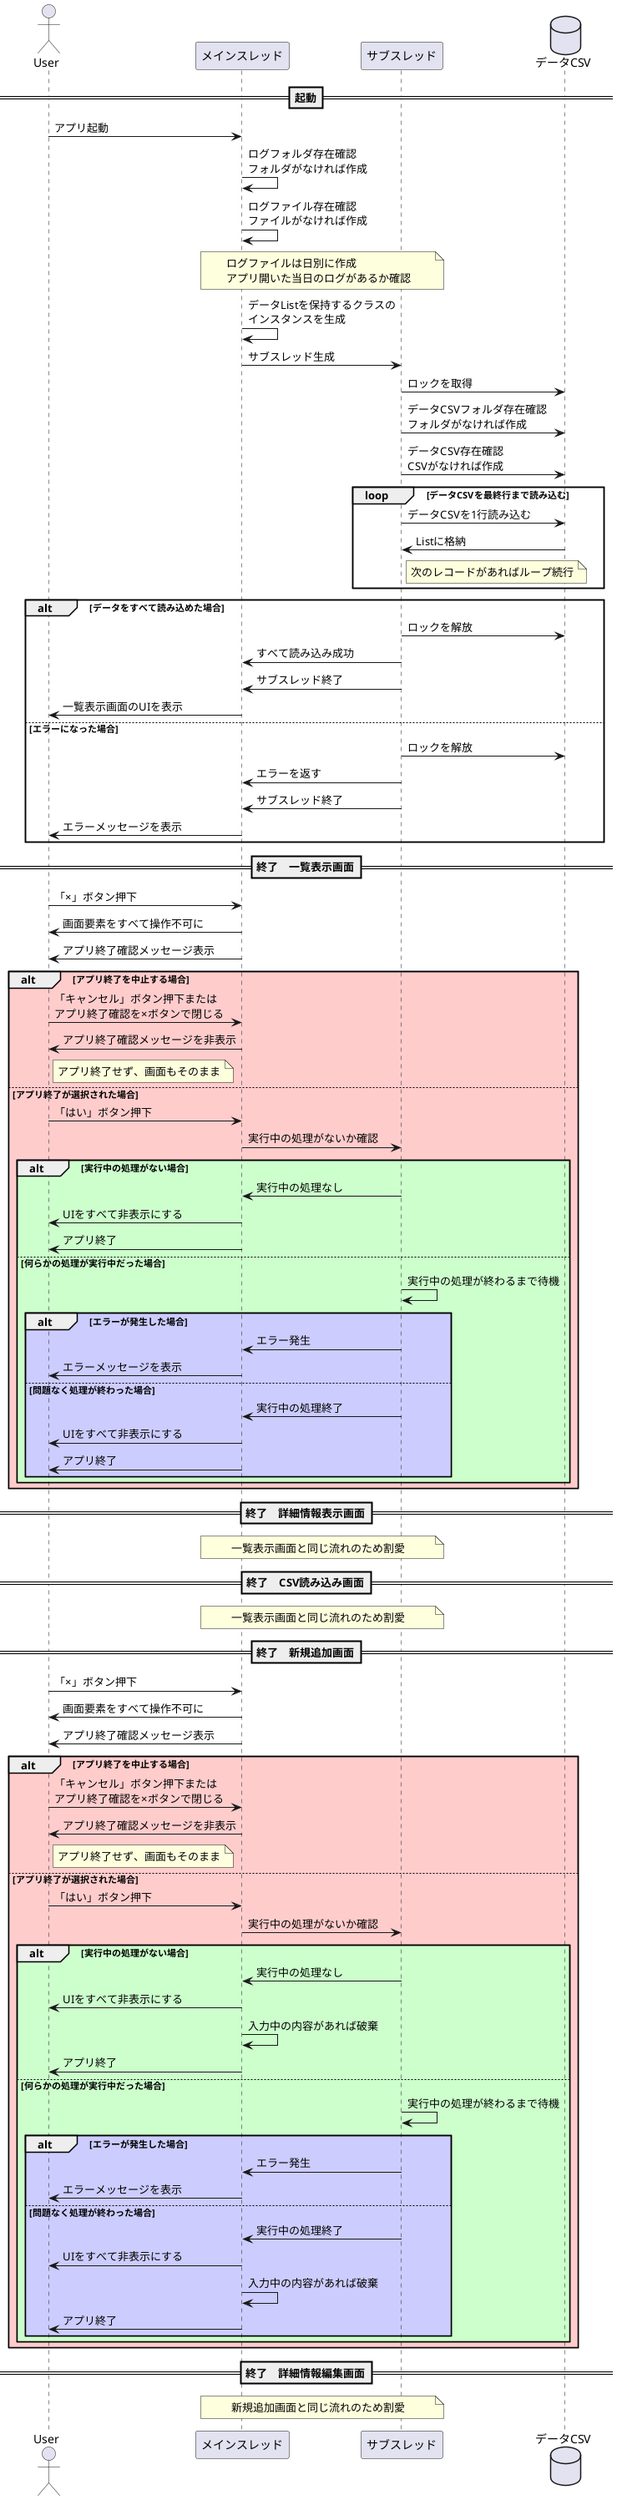 @startuml startup_completed

actor User
participant メインスレッド
participant サブスレッド
database データCSV


==起動==

User -> メインスレッド : アプリ起動
メインスレッド -> メインスレッド : ログフォルダ存在確認\nフォルダがなければ作成
メインスレッド -> メインスレッド : ログファイル存在確認\nファイルがなければ作成
note over メインスレッド, サブスレッド : ログファイルは日別に作成\nアプリ開いた当日のログがあるか確認
メインスレッド -> メインスレッド : データListを保持するクラスの\nインスタンスを生成
メインスレッド -> サブスレッド : サブスレッド生成

サブスレッド -> データCSV : ロックを取得
サブスレッド -> データCSV : データCSVフォルダ存在確認\nフォルダがなければ作成
サブスレッド -> データCSV : データCSV存在確認\nCSVがなければ作成
loop データCSVを最終行まで読み込む
    サブスレッド -> データCSV : データCSVを1行読み込む
    データCSV -> サブスレッド : Listに格納
    note right of サブスレッド : 次のレコードがあればループ続行
end
alt データをすべて読み込めた場合
    サブスレッド -> データCSV : ロックを解放
    サブスレッド -> メインスレッド : すべて読み込み成功
    サブスレッド -> メインスレッド : サブスレッド終了
    メインスレッド -> User : 一覧表示画面のUIを表示
else エラーになった場合
    サブスレッド -> データCSV : ロックを解放
    サブスレッド -> メインスレッド : エラーを返す
    サブスレッド -> メインスレッド : サブスレッド終了
    メインスレッド -> User : エラーメッセージを表示
end


==終了　一覧表示画面==

User -> メインスレッド : 「×」ボタン押下
メインスレッド -> User : 画面要素をすべて操作不可に
メインスレッド -> User : アプリ終了確認メッセージ表示
alt #ffcccc アプリ終了を中止する場合
    User -> メインスレッド : 「キャンセル」ボタン押下または\nアプリ終了確認を×ボタンで閉じる
    メインスレッド -> User : アプリ終了確認メッセージを非表示
    note right of User :アプリ終了せず、画面もそのまま
else アプリ終了が選択された場合
    User -> メインスレッド : 「はい」ボタン押下
    メインスレッド -> サブスレッド : 実行中の処理がないか確認
    alt #ccffcc 実行中の処理がない場合
        サブスレッド -> メインスレッド : 実行中の処理なし
        メインスレッド -> User : UIをすべて非表示にする
        メインスレッド -> User : アプリ終了
    else 何らかの処理が実行中だった場合
        サブスレッド -> サブスレッド : 実行中の処理が終わるまで待機
        alt #ccccff エラーが発生した場合
            サブスレッド -> メインスレッド : エラー発生
            メインスレッド -> User : エラーメッセージを表示
        else 問題なく処理が終わった場合
            サブスレッド -> メインスレッド : 実行中の処理終了
            メインスレッド -> User : UIをすべて非表示にする
            メインスレッド ->User : アプリ終了
        end
    end
end


==終了　詳細情報表示画面==

note over メインスレッド, サブスレッド : 一覧表示画面と同じ流れのため割愛


==終了　CSV読み込み画面==

note over メインスレッド, サブスレッド : 一覧表示画面と同じ流れのため割愛


==終了　新規追加画面==

User -> メインスレッド : 「×」ボタン押下
メインスレッド -> User : 画面要素をすべて操作不可に
メインスレッド -> User : アプリ終了確認メッセージ表示
alt #ffcccc アプリ終了を中止する場合
    User -> メインスレッド : 「キャンセル」ボタン押下または\nアプリ終了確認を×ボタンで閉じる
    メインスレッド -> User : アプリ終了確認メッセージを非表示
    note right of User :アプリ終了せず、画面もそのまま
else アプリ終了が選択された場合
    User -> メインスレッド : 「はい」ボタン押下
    メインスレッド -> サブスレッド : 実行中の処理がないか確認
    alt #ccffcc 実行中の処理がない場合
        サブスレッド -> メインスレッド : 実行中の処理なし
        メインスレッド -> User : UIをすべて非表示にする
        メインスレッド -> メインスレッド : 入力中の内容があれば破棄
        メインスレッド -> User : アプリ終了
    else 何らかの処理が実行中だった場合
        サブスレッド -> サブスレッド : 実行中の処理が終わるまで待機
        alt #ccccff エラーが発生した場合
            サブスレッド -> メインスレッド : エラー発生
            メインスレッド -> User : エラーメッセージを表示
        else 問題なく処理が終わった場合
            サブスレッド -> メインスレッド : 実行中の処理終了
            メインスレッド -> User : UIをすべて非表示にする
        メインスレッド -> メインスレッド : 入力中の内容があれば破棄
            メインスレッド ->User : アプリ終了
        end
    end
end


==終了　詳細情報編集画面==

note over メインスレッド, サブスレッド : 新規追加画面と同じ流れのため割愛
@enduml